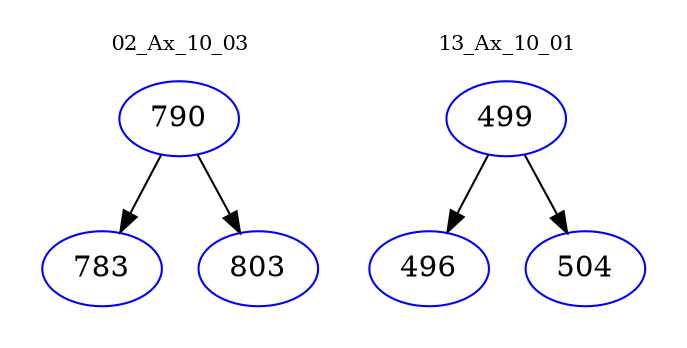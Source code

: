 digraph{
subgraph cluster_0 {
color = white
label = "02_Ax_10_03";
fontsize=10;
T0_790 [label="790", color="blue"]
T0_790 -> T0_783 [color="black"]
T0_783 [label="783", color="blue"]
T0_790 -> T0_803 [color="black"]
T0_803 [label="803", color="blue"]
}
subgraph cluster_1 {
color = white
label = "13_Ax_10_01";
fontsize=10;
T1_499 [label="499", color="blue"]
T1_499 -> T1_496 [color="black"]
T1_496 [label="496", color="blue"]
T1_499 -> T1_504 [color="black"]
T1_504 [label="504", color="blue"]
}
}

